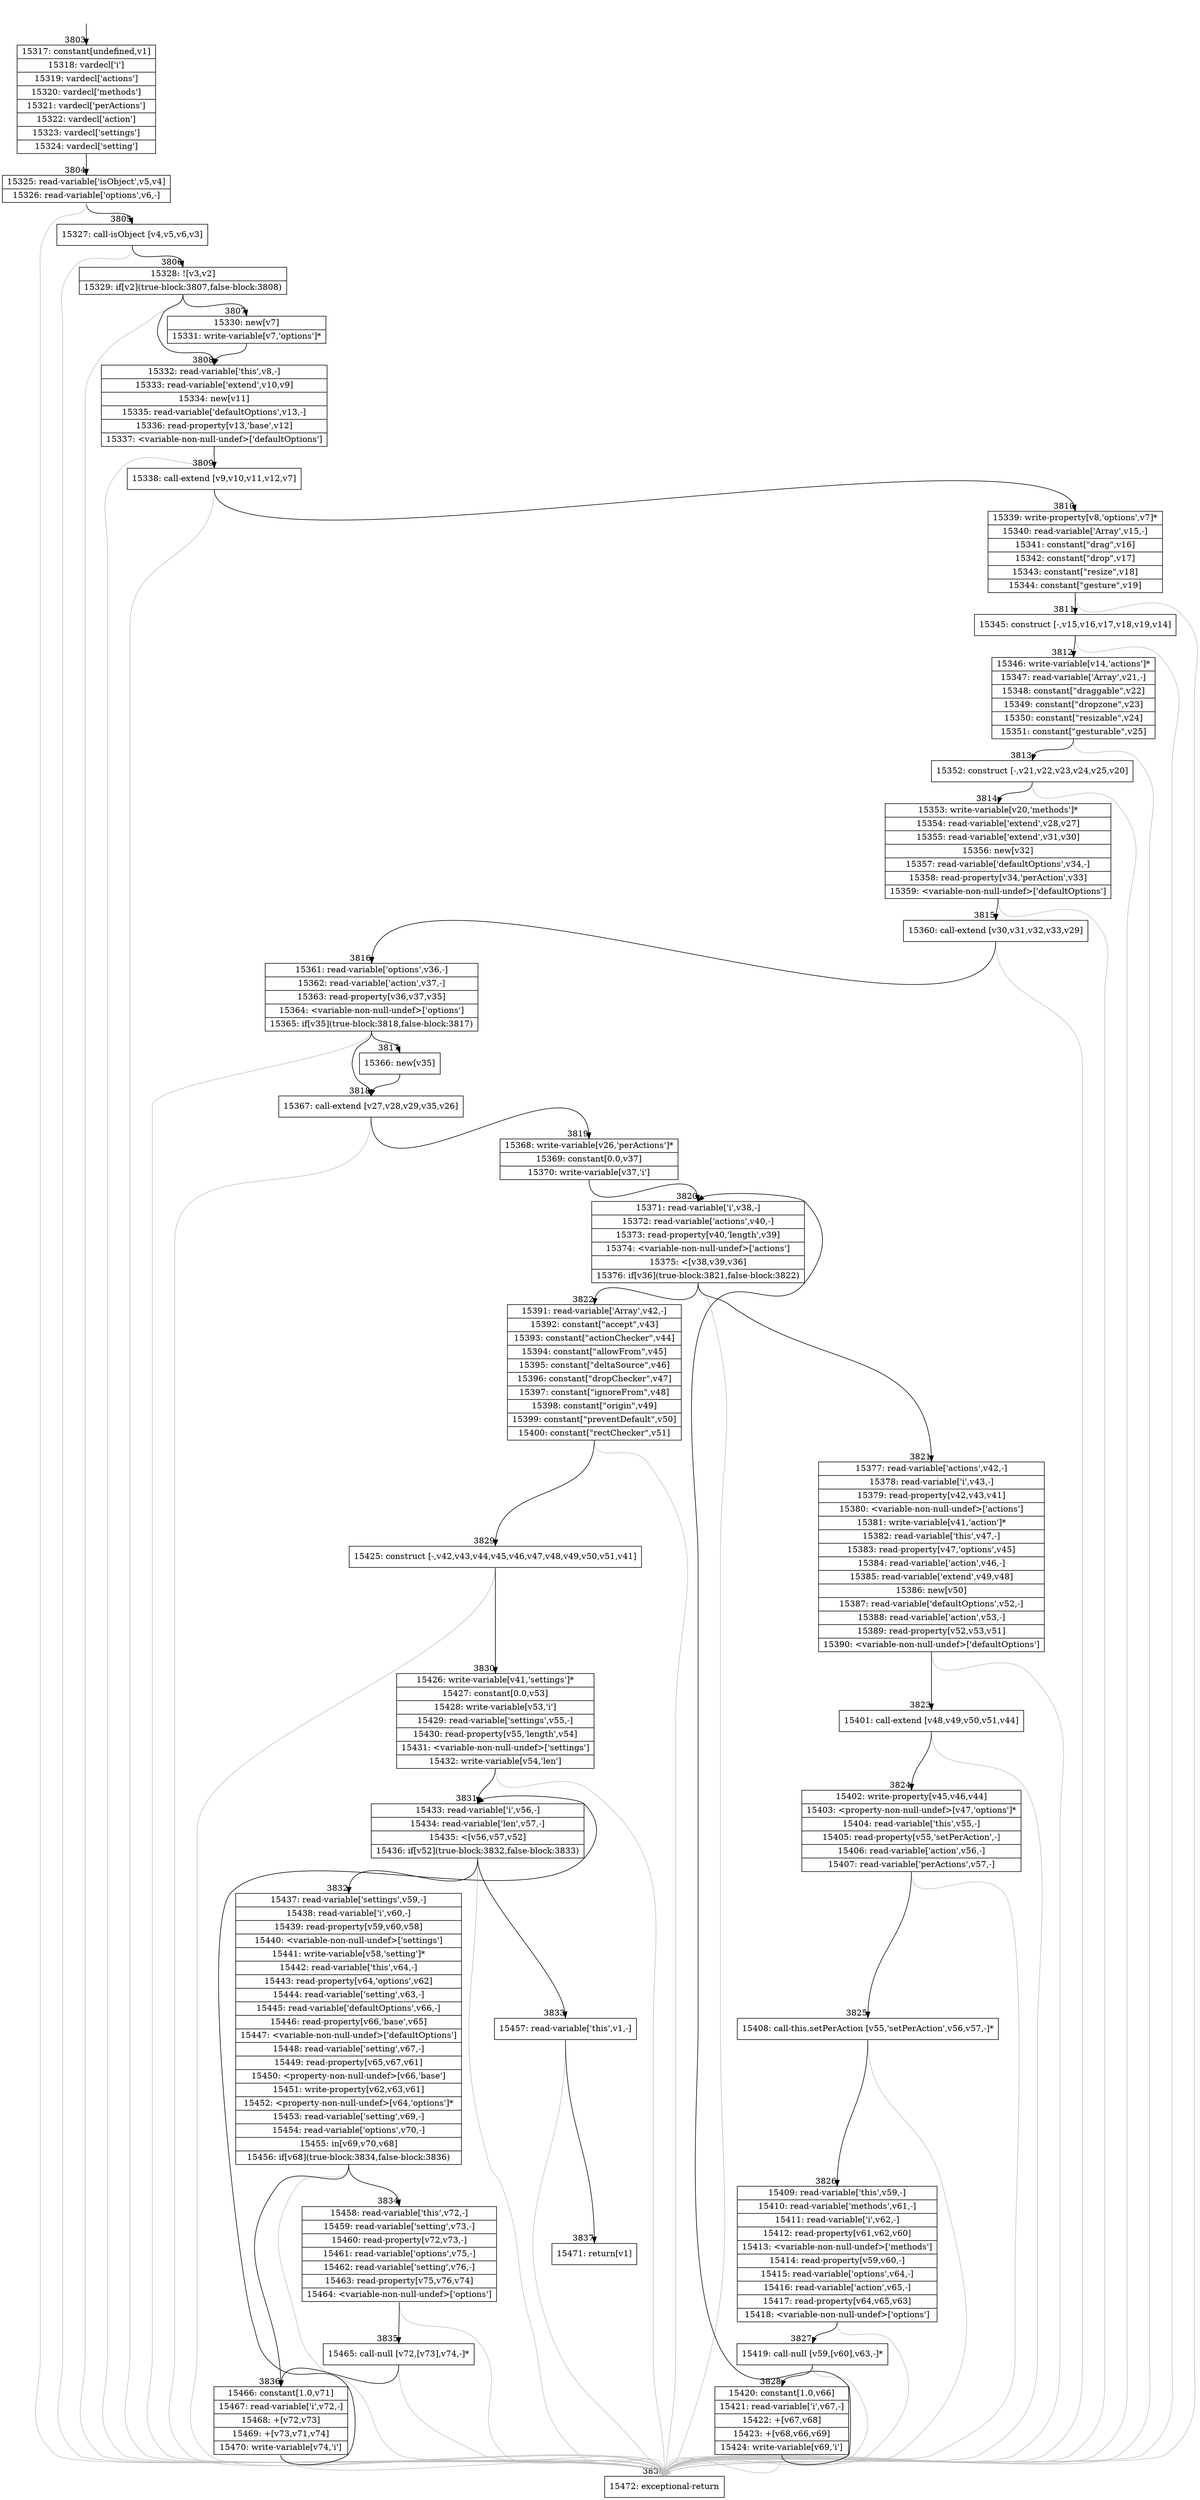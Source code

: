 digraph {
rankdir="TD"
BB_entry160[shape=none,label=""];
BB_entry160 -> BB3803 [tailport=s, headport=n, headlabel="    3803"]
BB3803 [shape=record label="{15317: constant[undefined,v1]|15318: vardecl['i']|15319: vardecl['actions']|15320: vardecl['methods']|15321: vardecl['perActions']|15322: vardecl['action']|15323: vardecl['settings']|15324: vardecl['setting']}" ] 
BB3803 -> BB3804 [tailport=s, headport=n, headlabel="      3804"]
BB3804 [shape=record label="{15325: read-variable['isObject',v5,v4]|15326: read-variable['options',v6,-]}" ] 
BB3804 -> BB3805 [tailport=s, headport=n, headlabel="      3805"]
BB3804 -> BB3838 [tailport=s, headport=n, color=gray, headlabel="      3838"]
BB3805 [shape=record label="{15327: call-isObject [v4,v5,v6,v3]}" ] 
BB3805 -> BB3806 [tailport=s, headport=n, headlabel="      3806"]
BB3805 -> BB3838 [tailport=s, headport=n, color=gray]
BB3806 [shape=record label="{15328: ![v3,v2]|15329: if[v2](true-block:3807,false-block:3808)}" ] 
BB3806 -> BB3807 [tailport=s, headport=n, headlabel="      3807"]
BB3806 -> BB3808 [tailport=s, headport=n, headlabel="      3808"]
BB3806 -> BB3838 [tailport=s, headport=n, color=gray]
BB3807 [shape=record label="{15330: new[v7]|15331: write-variable[v7,'options']*}" ] 
BB3807 -> BB3808 [tailport=s, headport=n]
BB3808 [shape=record label="{15332: read-variable['this',v8,-]|15333: read-variable['extend',v10,v9]|15334: new[v11]|15335: read-variable['defaultOptions',v13,-]|15336: read-property[v13,'base',v12]|15337: \<variable-non-null-undef\>['defaultOptions']}" ] 
BB3808 -> BB3809 [tailport=s, headport=n, headlabel="      3809"]
BB3808 -> BB3838 [tailport=s, headport=n, color=gray]
BB3809 [shape=record label="{15338: call-extend [v9,v10,v11,v12,v7]}" ] 
BB3809 -> BB3810 [tailport=s, headport=n, headlabel="      3810"]
BB3809 -> BB3838 [tailport=s, headport=n, color=gray]
BB3810 [shape=record label="{15339: write-property[v8,'options',v7]*|15340: read-variable['Array',v15,-]|15341: constant[\"drag\",v16]|15342: constant[\"drop\",v17]|15343: constant[\"resize\",v18]|15344: constant[\"gesture\",v19]}" ] 
BB3810 -> BB3811 [tailport=s, headport=n, headlabel="      3811"]
BB3810 -> BB3838 [tailport=s, headport=n, color=gray]
BB3811 [shape=record label="{15345: construct [-,v15,v16,v17,v18,v19,v14]}" ] 
BB3811 -> BB3812 [tailport=s, headport=n, headlabel="      3812"]
BB3811 -> BB3838 [tailport=s, headport=n, color=gray]
BB3812 [shape=record label="{15346: write-variable[v14,'actions']*|15347: read-variable['Array',v21,-]|15348: constant[\"draggable\",v22]|15349: constant[\"dropzone\",v23]|15350: constant[\"resizable\",v24]|15351: constant[\"gesturable\",v25]}" ] 
BB3812 -> BB3813 [tailport=s, headport=n, headlabel="      3813"]
BB3812 -> BB3838 [tailport=s, headport=n, color=gray]
BB3813 [shape=record label="{15352: construct [-,v21,v22,v23,v24,v25,v20]}" ] 
BB3813 -> BB3814 [tailport=s, headport=n, headlabel="      3814"]
BB3813 -> BB3838 [tailport=s, headport=n, color=gray]
BB3814 [shape=record label="{15353: write-variable[v20,'methods']*|15354: read-variable['extend',v28,v27]|15355: read-variable['extend',v31,v30]|15356: new[v32]|15357: read-variable['defaultOptions',v34,-]|15358: read-property[v34,'perAction',v33]|15359: \<variable-non-null-undef\>['defaultOptions']}" ] 
BB3814 -> BB3815 [tailport=s, headport=n, headlabel="      3815"]
BB3814 -> BB3838 [tailport=s, headport=n, color=gray]
BB3815 [shape=record label="{15360: call-extend [v30,v31,v32,v33,v29]}" ] 
BB3815 -> BB3816 [tailport=s, headport=n, headlabel="      3816"]
BB3815 -> BB3838 [tailport=s, headport=n, color=gray]
BB3816 [shape=record label="{15361: read-variable['options',v36,-]|15362: read-variable['action',v37,-]|15363: read-property[v36,v37,v35]|15364: \<variable-non-null-undef\>['options']|15365: if[v35](true-block:3818,false-block:3817)}" ] 
BB3816 -> BB3818 [tailport=s, headport=n, headlabel="      3818"]
BB3816 -> BB3817 [tailport=s, headport=n, headlabel="      3817"]
BB3816 -> BB3838 [tailport=s, headport=n, color=gray]
BB3817 [shape=record label="{15366: new[v35]}" ] 
BB3817 -> BB3818 [tailport=s, headport=n]
BB3818 [shape=record label="{15367: call-extend [v27,v28,v29,v35,v26]}" ] 
BB3818 -> BB3819 [tailport=s, headport=n, headlabel="      3819"]
BB3818 -> BB3838 [tailport=s, headport=n, color=gray]
BB3819 [shape=record label="{15368: write-variable[v26,'perActions']*|15369: constant[0.0,v37]|15370: write-variable[v37,'i']}" ] 
BB3819 -> BB3820 [tailport=s, headport=n, headlabel="      3820"]
BB3820 [shape=record label="{15371: read-variable['i',v38,-]|15372: read-variable['actions',v40,-]|15373: read-property[v40,'length',v39]|15374: \<variable-non-null-undef\>['actions']|15375: \<[v38,v39,v36]|15376: if[v36](true-block:3821,false-block:3822)}" ] 
BB3820 -> BB3821 [tailport=s, headport=n, headlabel="      3821"]
BB3820 -> BB3822 [tailport=s, headport=n, headlabel="      3822"]
BB3820 -> BB3838 [tailport=s, headport=n, color=gray]
BB3821 [shape=record label="{15377: read-variable['actions',v42,-]|15378: read-variable['i',v43,-]|15379: read-property[v42,v43,v41]|15380: \<variable-non-null-undef\>['actions']|15381: write-variable[v41,'action']*|15382: read-variable['this',v47,-]|15383: read-property[v47,'options',v45]|15384: read-variable['action',v46,-]|15385: read-variable['extend',v49,v48]|15386: new[v50]|15387: read-variable['defaultOptions',v52,-]|15388: read-variable['action',v53,-]|15389: read-property[v52,v53,v51]|15390: \<variable-non-null-undef\>['defaultOptions']}" ] 
BB3821 -> BB3823 [tailport=s, headport=n, headlabel="      3823"]
BB3821 -> BB3838 [tailport=s, headport=n, color=gray]
BB3822 [shape=record label="{15391: read-variable['Array',v42,-]|15392: constant[\"accept\",v43]|15393: constant[\"actionChecker\",v44]|15394: constant[\"allowFrom\",v45]|15395: constant[\"deltaSource\",v46]|15396: constant[\"dropChecker\",v47]|15397: constant[\"ignoreFrom\",v48]|15398: constant[\"origin\",v49]|15399: constant[\"preventDefault\",v50]|15400: constant[\"rectChecker\",v51]}" ] 
BB3822 -> BB3829 [tailport=s, headport=n, headlabel="      3829"]
BB3822 -> BB3838 [tailport=s, headport=n, color=gray]
BB3823 [shape=record label="{15401: call-extend [v48,v49,v50,v51,v44]}" ] 
BB3823 -> BB3824 [tailport=s, headport=n, headlabel="      3824"]
BB3823 -> BB3838 [tailport=s, headport=n, color=gray]
BB3824 [shape=record label="{15402: write-property[v45,v46,v44]|15403: \<property-non-null-undef\>[v47,'options']*|15404: read-variable['this',v55,-]|15405: read-property[v55,'setPerAction',-]|15406: read-variable['action',v56,-]|15407: read-variable['perActions',v57,-]}" ] 
BB3824 -> BB3825 [tailport=s, headport=n, headlabel="      3825"]
BB3824 -> BB3838 [tailport=s, headport=n, color=gray]
BB3825 [shape=record label="{15408: call-this.setPerAction [v55,'setPerAction',v56,v57,-]*}" ] 
BB3825 -> BB3826 [tailport=s, headport=n, headlabel="      3826"]
BB3825 -> BB3838 [tailport=s, headport=n, color=gray]
BB3826 [shape=record label="{15409: read-variable['this',v59,-]|15410: read-variable['methods',v61,-]|15411: read-variable['i',v62,-]|15412: read-property[v61,v62,v60]|15413: \<variable-non-null-undef\>['methods']|15414: read-property[v59,v60,-]|15415: read-variable['options',v64,-]|15416: read-variable['action',v65,-]|15417: read-property[v64,v65,v63]|15418: \<variable-non-null-undef\>['options']}" ] 
BB3826 -> BB3827 [tailport=s, headport=n, headlabel="      3827"]
BB3826 -> BB3838 [tailport=s, headport=n, color=gray]
BB3827 [shape=record label="{15419: call-null [v59,[v60],v63,-]*}" ] 
BB3827 -> BB3828 [tailport=s, headport=n, headlabel="      3828"]
BB3827 -> BB3838 [tailport=s, headport=n, color=gray]
BB3828 [shape=record label="{15420: constant[1.0,v66]|15421: read-variable['i',v67,-]|15422: +[v67,v68]|15423: +[v68,v66,v69]|15424: write-variable[v69,'i']}" ] 
BB3828 -> BB3820 [tailport=s, headport=n]
BB3828 -> BB3838 [tailport=s, headport=n, color=gray]
BB3829 [shape=record label="{15425: construct [-,v42,v43,v44,v45,v46,v47,v48,v49,v50,v51,v41]}" ] 
BB3829 -> BB3830 [tailport=s, headport=n, headlabel="      3830"]
BB3829 -> BB3838 [tailport=s, headport=n, color=gray]
BB3830 [shape=record label="{15426: write-variable[v41,'settings']*|15427: constant[0.0,v53]|15428: write-variable[v53,'i']|15429: read-variable['settings',v55,-]|15430: read-property[v55,'length',v54]|15431: \<variable-non-null-undef\>['settings']|15432: write-variable[v54,'len']}" ] 
BB3830 -> BB3831 [tailport=s, headport=n, headlabel="      3831"]
BB3830 -> BB3838 [tailport=s, headport=n, color=gray]
BB3831 [shape=record label="{15433: read-variable['i',v56,-]|15434: read-variable['len',v57,-]|15435: \<[v56,v57,v52]|15436: if[v52](true-block:3832,false-block:3833)}" ] 
BB3831 -> BB3832 [tailport=s, headport=n, headlabel="      3832"]
BB3831 -> BB3833 [tailport=s, headport=n, headlabel="      3833"]
BB3831 -> BB3838 [tailport=s, headport=n, color=gray]
BB3832 [shape=record label="{15437: read-variable['settings',v59,-]|15438: read-variable['i',v60,-]|15439: read-property[v59,v60,v58]|15440: \<variable-non-null-undef\>['settings']|15441: write-variable[v58,'setting']*|15442: read-variable['this',v64,-]|15443: read-property[v64,'options',v62]|15444: read-variable['setting',v63,-]|15445: read-variable['defaultOptions',v66,-]|15446: read-property[v66,'base',v65]|15447: \<variable-non-null-undef\>['defaultOptions']|15448: read-variable['setting',v67,-]|15449: read-property[v65,v67,v61]|15450: \<property-non-null-undef\>[v66,'base']|15451: write-property[v62,v63,v61]|15452: \<property-non-null-undef\>[v64,'options']*|15453: read-variable['setting',v69,-]|15454: read-variable['options',v70,-]|15455: in[v69,v70,v68]|15456: if[v68](true-block:3834,false-block:3836)}" ] 
BB3832 -> BB3834 [tailport=s, headport=n, headlabel="      3834"]
BB3832 -> BB3836 [tailport=s, headport=n, headlabel="      3836"]
BB3832 -> BB3838 [tailport=s, headport=n, color=gray]
BB3833 [shape=record label="{15457: read-variable['this',v1,-]}" ] 
BB3833 -> BB3837 [tailport=s, headport=n, headlabel="      3837"]
BB3833 -> BB3838 [tailport=s, headport=n, color=gray]
BB3834 [shape=record label="{15458: read-variable['this',v72,-]|15459: read-variable['setting',v73,-]|15460: read-property[v72,v73,-]|15461: read-variable['options',v75,-]|15462: read-variable['setting',v76,-]|15463: read-property[v75,v76,v74]|15464: \<variable-non-null-undef\>['options']}" ] 
BB3834 -> BB3835 [tailport=s, headport=n, headlabel="      3835"]
BB3834 -> BB3838 [tailport=s, headport=n, color=gray]
BB3835 [shape=record label="{15465: call-null [v72,[v73],v74,-]*}" ] 
BB3835 -> BB3836 [tailport=s, headport=n]
BB3835 -> BB3838 [tailport=s, headport=n, color=gray]
BB3836 [shape=record label="{15466: constant[1.0,v71]|15467: read-variable['i',v72,-]|15468: +[v72,v73]|15469: +[v73,v71,v74]|15470: write-variable[v74,'i']}" ] 
BB3836 -> BB3831 [tailport=s, headport=n]
BB3836 -> BB3838 [tailport=s, headport=n, color=gray]
BB3837 [shape=record label="{15471: return[v1]}" ] 
BB3838 [shape=record label="{15472: exceptional-return}" ] 
//#$~ 5166
}
